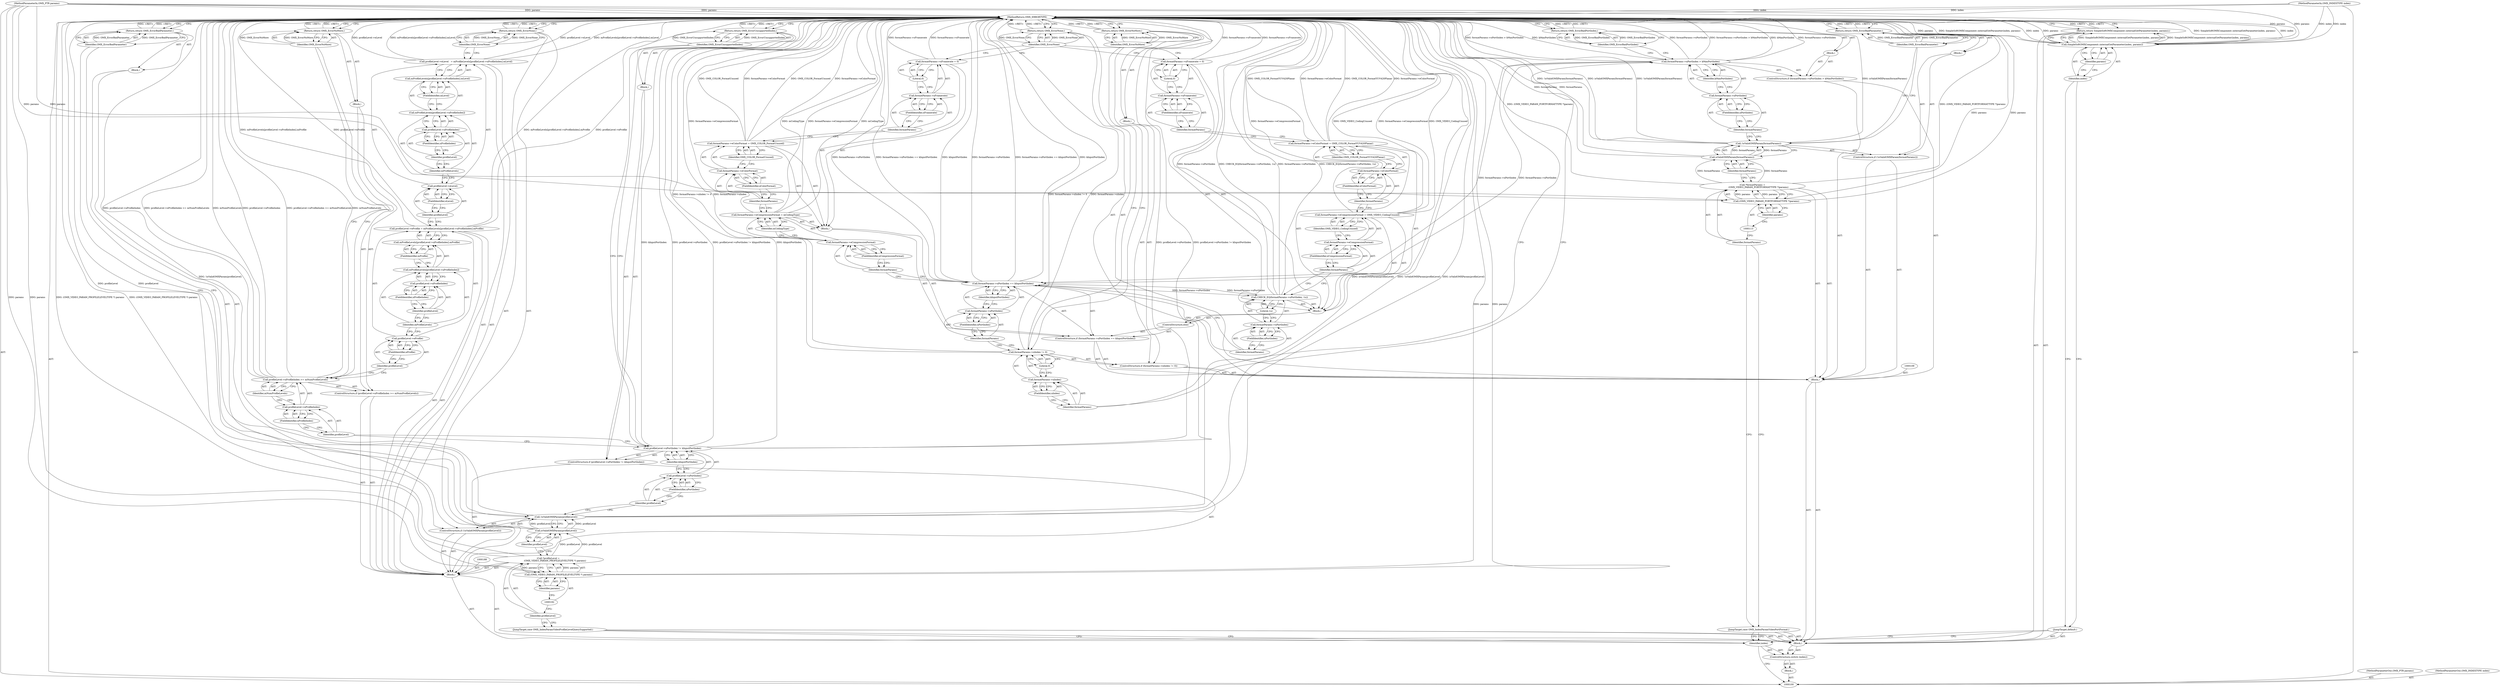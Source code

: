 digraph "0_Android_295c883fe3105b19bcd0f9e07d54c6b589fc5bff_39" {
"1000248" [label="(MethodReturn,OMX_ERRORTYPE)"];
"1000115" [label="(ControlStructure,if (!isValidOMXParam(formatParams)))"];
"1000116" [label="(Call,!isValidOMXParam(formatParams))"];
"1000117" [label="(Call,isValidOMXParam(formatParams))"];
"1000118" [label="(Identifier,formatParams)"];
"1000119" [label="(Block,)"];
"1000120" [label="(Return,return OMX_ErrorBadParameter;)"];
"1000121" [label="(Identifier,OMX_ErrorBadParameter)"];
"1000122" [label="(ControlStructure,if (formatParams->nPortIndex > kMaxPortIndex))"];
"1000123" [label="(Call,formatParams->nPortIndex > kMaxPortIndex)"];
"1000124" [label="(Call,formatParams->nPortIndex)"];
"1000125" [label="(Identifier,formatParams)"];
"1000126" [label="(FieldIdentifier,nPortIndex)"];
"1000127" [label="(Identifier,kMaxPortIndex)"];
"1000128" [label="(Block,)"];
"1000129" [label="(Return,return OMX_ErrorBadPortIndex;)"];
"1000130" [label="(Identifier,OMX_ErrorBadPortIndex)"];
"1000131" [label="(ControlStructure,if (formatParams->nIndex != 0))"];
"1000135" [label="(FieldIdentifier,nIndex)"];
"1000136" [label="(Literal,0)"];
"1000137" [label="(Block,)"];
"1000132" [label="(Call,formatParams->nIndex != 0)"];
"1000133" [label="(Call,formatParams->nIndex)"];
"1000134" [label="(Identifier,formatParams)"];
"1000138" [label="(Return,return OMX_ErrorNoMore;)"];
"1000139" [label="(Identifier,OMX_ErrorNoMore)"];
"1000102" [label="(MethodParameterIn,OMX_PTR params)"];
"1000322" [label="(MethodParameterOut,OMX_PTR params)"];
"1000103" [label="(Block,)"];
"1000101" [label="(MethodParameterIn,OMX_INDEXTYPE index)"];
"1000321" [label="(MethodParameterOut,OMX_INDEXTYPE index)"];
"1000140" [label="(ControlStructure,if (formatParams->nPortIndex == kInputPortIndex))"];
"1000144" [label="(FieldIdentifier,nPortIndex)"];
"1000145" [label="(Identifier,kInputPortIndex)"];
"1000141" [label="(Call,formatParams->nPortIndex == kInputPortIndex)"];
"1000142" [label="(Call,formatParams->nPortIndex)"];
"1000143" [label="(Identifier,formatParams)"];
"1000146" [label="(Block,)"];
"1000147" [label="(Call,formatParams->eCompressionFormat = mCodingType)"];
"1000148" [label="(Call,formatParams->eCompressionFormat)"];
"1000149" [label="(Identifier,formatParams)"];
"1000150" [label="(FieldIdentifier,eCompressionFormat)"];
"1000151" [label="(Identifier,mCodingType)"];
"1000152" [label="(Call,formatParams->eColorFormat = OMX_COLOR_FormatUnused)"];
"1000153" [label="(Call,formatParams->eColorFormat)"];
"1000154" [label="(Identifier,formatParams)"];
"1000155" [label="(FieldIdentifier,eColorFormat)"];
"1000156" [label="(Identifier,OMX_COLOR_FormatUnused)"];
"1000157" [label="(Call,formatParams->xFramerate = 0)"];
"1000158" [label="(Call,formatParams->xFramerate)"];
"1000159" [label="(Identifier,formatParams)"];
"1000160" [label="(FieldIdentifier,xFramerate)"];
"1000161" [label="(Literal,0)"];
"1000162" [label="(ControlStructure,else)"];
"1000163" [label="(Block,)"];
"1000164" [label="(Call,CHECK_EQ(formatParams->nPortIndex, 1u))"];
"1000165" [label="(Call,formatParams->nPortIndex)"];
"1000166" [label="(Identifier,formatParams)"];
"1000167" [label="(FieldIdentifier,nPortIndex)"];
"1000168" [label="(Literal,1u)"];
"1000169" [label="(Call,formatParams->eCompressionFormat = OMX_VIDEO_CodingUnused)"];
"1000170" [label="(Call,formatParams->eCompressionFormat)"];
"1000171" [label="(Identifier,formatParams)"];
"1000172" [label="(FieldIdentifier,eCompressionFormat)"];
"1000173" [label="(Identifier,OMX_VIDEO_CodingUnused)"];
"1000104" [label="(ControlStructure,switch (index))"];
"1000106" [label="(Block,)"];
"1000105" [label="(Identifier,index)"];
"1000174" [label="(Call,formatParams->eColorFormat = OMX_COLOR_FormatYUV420Planar)"];
"1000175" [label="(Call,formatParams->eColorFormat)"];
"1000176" [label="(Identifier,formatParams)"];
"1000177" [label="(FieldIdentifier,eColorFormat)"];
"1000178" [label="(Identifier,OMX_COLOR_FormatYUV420Planar)"];
"1000179" [label="(Call,formatParams->xFramerate = 0)"];
"1000180" [label="(Call,formatParams->xFramerate)"];
"1000181" [label="(Identifier,formatParams)"];
"1000182" [label="(FieldIdentifier,xFramerate)"];
"1000183" [label="(Literal,0)"];
"1000184" [label="(Return,return OMX_ErrorNone;)"];
"1000185" [label="(Identifier,OMX_ErrorNone)"];
"1000186" [label="(JumpTarget,case OMX_IndexParamVideoProfileLevelQuerySupported:)"];
"1000107" [label="(JumpTarget,case OMX_IndexParamVideoPortFormat:)"];
"1000187" [label="(Block,)"];
"1000189" [label="(Call,*profileLevel =\n                   (OMX_VIDEO_PARAM_PROFILELEVELTYPE *) params)"];
"1000190" [label="(Identifier,profileLevel)"];
"1000191" [label="(Call,(OMX_VIDEO_PARAM_PROFILELEVELTYPE *) params)"];
"1000193" [label="(Identifier,params)"];
"1000194" [label="(ControlStructure,if (!isValidOMXParam(profileLevel)))"];
"1000195" [label="(Call,!isValidOMXParam(profileLevel))"];
"1000196" [label="(Call,isValidOMXParam(profileLevel))"];
"1000197" [label="(Identifier,profileLevel)"];
"1000198" [label="(Block,)"];
"1000199" [label="(Return,return OMX_ErrorBadParameter;)"];
"1000200" [label="(Identifier,OMX_ErrorBadParameter)"];
"1000201" [label="(ControlStructure,if (profileLevel->nPortIndex != kInputPortIndex))"];
"1000202" [label="(Call,profileLevel->nPortIndex != kInputPortIndex)"];
"1000203" [label="(Call,profileLevel->nPortIndex)"];
"1000204" [label="(Identifier,profileLevel)"];
"1000205" [label="(FieldIdentifier,nPortIndex)"];
"1000206" [label="(Identifier,kInputPortIndex)"];
"1000207" [label="(Block,)"];
"1000208" [label="(Return,return OMX_ErrorUnsupportedIndex;)"];
"1000209" [label="(Identifier,OMX_ErrorUnsupportedIndex)"];
"1000210" [label="(ControlStructure,if (profileLevel->nProfileIndex >= mNumProfileLevels))"];
"1000214" [label="(FieldIdentifier,nProfileIndex)"];
"1000215" [label="(Identifier,mNumProfileLevels)"];
"1000211" [label="(Call,profileLevel->nProfileIndex >= mNumProfileLevels)"];
"1000212" [label="(Call,profileLevel->nProfileIndex)"];
"1000213" [label="(Identifier,profileLevel)"];
"1000216" [label="(Block,)"];
"1000217" [label="(Return,return OMX_ErrorNoMore;)"];
"1000218" [label="(Identifier,OMX_ErrorNoMore)"];
"1000219" [label="(Call,profileLevel->eProfile = mProfileLevels[profileLevel->nProfileIndex].mProfile)"];
"1000220" [label="(Call,profileLevel->eProfile)"];
"1000221" [label="(Identifier,profileLevel)"];
"1000222" [label="(FieldIdentifier,eProfile)"];
"1000223" [label="(Call,mProfileLevels[profileLevel->nProfileIndex].mProfile)"];
"1000224" [label="(Call,mProfileLevels[profileLevel->nProfileIndex])"];
"1000225" [label="(Identifier,mProfileLevels)"];
"1000226" [label="(Call,profileLevel->nProfileIndex)"];
"1000227" [label="(Identifier,profileLevel)"];
"1000228" [label="(FieldIdentifier,nProfileIndex)"];
"1000229" [label="(FieldIdentifier,mProfile)"];
"1000230" [label="(Call,profileLevel->eLevel   = mProfileLevels[profileLevel->nProfileIndex].mLevel)"];
"1000231" [label="(Call,profileLevel->eLevel)"];
"1000232" [label="(Identifier,profileLevel)"];
"1000233" [label="(FieldIdentifier,eLevel)"];
"1000234" [label="(Call,mProfileLevels[profileLevel->nProfileIndex].mLevel)"];
"1000235" [label="(Call,mProfileLevels[profileLevel->nProfileIndex])"];
"1000236" [label="(Identifier,mProfileLevels)"];
"1000237" [label="(Call,profileLevel->nProfileIndex)"];
"1000238" [label="(Identifier,profileLevel)"];
"1000239" [label="(FieldIdentifier,nProfileIndex)"];
"1000240" [label="(FieldIdentifier,mLevel)"];
"1000241" [label="(Return,return OMX_ErrorNone;)"];
"1000242" [label="(Identifier,OMX_ErrorNone)"];
"1000243" [label="(JumpTarget,default:)"];
"1000244" [label="(Return,return SimpleSoftOMXComponent::internalGetParameter(index, params);)"];
"1000246" [label="(Identifier,index)"];
"1000247" [label="(Identifier,params)"];
"1000245" [label="(Call,SimpleSoftOMXComponent::internalGetParameter(index, params))"];
"1000108" [label="(Block,)"];
"1000110" [label="(Call,*formatParams =\n                 (OMX_VIDEO_PARAM_PORTFORMATTYPE *)params)"];
"1000111" [label="(Identifier,formatParams)"];
"1000112" [label="(Call,(OMX_VIDEO_PARAM_PORTFORMATTYPE *)params)"];
"1000114" [label="(Identifier,params)"];
"1000248" -> "1000100"  [label="AST: "];
"1000248" -> "1000120"  [label="CFG: "];
"1000248" -> "1000129"  [label="CFG: "];
"1000248" -> "1000138"  [label="CFG: "];
"1000248" -> "1000184"  [label="CFG: "];
"1000248" -> "1000199"  [label="CFG: "];
"1000248" -> "1000208"  [label="CFG: "];
"1000248" -> "1000217"  [label="CFG: "];
"1000248" -> "1000241"  [label="CFG: "];
"1000248" -> "1000244"  [label="CFG: "];
"1000164" -> "1000248"  [label="DDG: CHECK_EQ(formatParams->nPortIndex, 1u)"];
"1000164" -> "1000248"  [label="DDG: formatParams->nPortIndex"];
"1000141" -> "1000248"  [label="DDG: formatParams->nPortIndex"];
"1000141" -> "1000248"  [label="DDG: formatParams->nPortIndex == kInputPortIndex"];
"1000141" -> "1000248"  [label="DDG: kInputPortIndex"];
"1000219" -> "1000248"  [label="DDG: mProfileLevels[profileLevel->nProfileIndex].mProfile"];
"1000219" -> "1000248"  [label="DDG: profileLevel->eProfile"];
"1000147" -> "1000248"  [label="DDG: mCodingType"];
"1000147" -> "1000248"  [label="DDG: formatParams->eCompressionFormat"];
"1000157" -> "1000248"  [label="DDG: formatParams->xFramerate"];
"1000211" -> "1000248"  [label="DDG: profileLevel->nProfileIndex"];
"1000211" -> "1000248"  [label="DDG: profileLevel->nProfileIndex >= mNumProfileLevels"];
"1000211" -> "1000248"  [label="DDG: mNumProfileLevels"];
"1000196" -> "1000248"  [label="DDG: profileLevel"];
"1000152" -> "1000248"  [label="DDG: OMX_COLOR_FormatUnused"];
"1000152" -> "1000248"  [label="DDG: formatParams->eColorFormat"];
"1000245" -> "1000248"  [label="DDG: SimpleSoftOMXComponent::internalGetParameter(index, params)"];
"1000245" -> "1000248"  [label="DDG: index"];
"1000245" -> "1000248"  [label="DDG: params"];
"1000174" -> "1000248"  [label="DDG: OMX_COLOR_FormatYUV420Planar"];
"1000174" -> "1000248"  [label="DDG: formatParams->eColorFormat"];
"1000116" -> "1000248"  [label="DDG: isValidOMXParam(formatParams)"];
"1000116" -> "1000248"  [label="DDG: !isValidOMXParam(formatParams)"];
"1000112" -> "1000248"  [label="DDG: params"];
"1000202" -> "1000248"  [label="DDG: kInputPortIndex"];
"1000202" -> "1000248"  [label="DDG: profileLevel->nPortIndex"];
"1000202" -> "1000248"  [label="DDG: profileLevel->nPortIndex != kInputPortIndex"];
"1000123" -> "1000248"  [label="DDG: formatParams->nPortIndex > kMaxPortIndex"];
"1000123" -> "1000248"  [label="DDG: kMaxPortIndex"];
"1000123" -> "1000248"  [label="DDG: formatParams->nPortIndex"];
"1000132" -> "1000248"  [label="DDG: formatParams->nIndex != 0"];
"1000132" -> "1000248"  [label="DDG: formatParams->nIndex"];
"1000195" -> "1000248"  [label="DDG: !isValidOMXParam(profileLevel)"];
"1000195" -> "1000248"  [label="DDG: isValidOMXParam(profileLevel)"];
"1000189" -> "1000248"  [label="DDG: (OMX_VIDEO_PARAM_PROFILELEVELTYPE *) params"];
"1000179" -> "1000248"  [label="DDG: formatParams->xFramerate"];
"1000117" -> "1000248"  [label="DDG: formatParams"];
"1000230" -> "1000248"  [label="DDG: profileLevel->eLevel"];
"1000230" -> "1000248"  [label="DDG: mProfileLevels[profileLevel->nProfileIndex].mLevel"];
"1000102" -> "1000248"  [label="DDG: params"];
"1000110" -> "1000248"  [label="DDG: (OMX_VIDEO_PARAM_PORTFORMATTYPE *)params"];
"1000191" -> "1000248"  [label="DDG: params"];
"1000101" -> "1000248"  [label="DDG: index"];
"1000169" -> "1000248"  [label="DDG: OMX_VIDEO_CodingUnused"];
"1000169" -> "1000248"  [label="DDG: formatParams->eCompressionFormat"];
"1000184" -> "1000248"  [label="DDG: <RET>"];
"1000244" -> "1000248"  [label="DDG: <RET>"];
"1000120" -> "1000248"  [label="DDG: <RET>"];
"1000208" -> "1000248"  [label="DDG: <RET>"];
"1000129" -> "1000248"  [label="DDG: <RET>"];
"1000217" -> "1000248"  [label="DDG: <RET>"];
"1000241" -> "1000248"  [label="DDG: <RET>"];
"1000138" -> "1000248"  [label="DDG: <RET>"];
"1000199" -> "1000248"  [label="DDG: <RET>"];
"1000115" -> "1000108"  [label="AST: "];
"1000116" -> "1000115"  [label="AST: "];
"1000119" -> "1000115"  [label="AST: "];
"1000116" -> "1000115"  [label="AST: "];
"1000116" -> "1000117"  [label="CFG: "];
"1000117" -> "1000116"  [label="AST: "];
"1000121" -> "1000116"  [label="CFG: "];
"1000125" -> "1000116"  [label="CFG: "];
"1000116" -> "1000248"  [label="DDG: isValidOMXParam(formatParams)"];
"1000116" -> "1000248"  [label="DDG: !isValidOMXParam(formatParams)"];
"1000117" -> "1000116"  [label="DDG: formatParams"];
"1000117" -> "1000116"  [label="AST: "];
"1000117" -> "1000118"  [label="CFG: "];
"1000118" -> "1000117"  [label="AST: "];
"1000116" -> "1000117"  [label="CFG: "];
"1000117" -> "1000248"  [label="DDG: formatParams"];
"1000117" -> "1000116"  [label="DDG: formatParams"];
"1000110" -> "1000117"  [label="DDG: formatParams"];
"1000118" -> "1000117"  [label="AST: "];
"1000118" -> "1000110"  [label="CFG: "];
"1000117" -> "1000118"  [label="CFG: "];
"1000119" -> "1000115"  [label="AST: "];
"1000120" -> "1000119"  [label="AST: "];
"1000120" -> "1000119"  [label="AST: "];
"1000120" -> "1000121"  [label="CFG: "];
"1000121" -> "1000120"  [label="AST: "];
"1000248" -> "1000120"  [label="CFG: "];
"1000120" -> "1000248"  [label="DDG: <RET>"];
"1000121" -> "1000120"  [label="DDG: OMX_ErrorBadParameter"];
"1000121" -> "1000120"  [label="AST: "];
"1000121" -> "1000116"  [label="CFG: "];
"1000120" -> "1000121"  [label="CFG: "];
"1000121" -> "1000120"  [label="DDG: OMX_ErrorBadParameter"];
"1000122" -> "1000108"  [label="AST: "];
"1000123" -> "1000122"  [label="AST: "];
"1000128" -> "1000122"  [label="AST: "];
"1000123" -> "1000122"  [label="AST: "];
"1000123" -> "1000127"  [label="CFG: "];
"1000124" -> "1000123"  [label="AST: "];
"1000127" -> "1000123"  [label="AST: "];
"1000130" -> "1000123"  [label="CFG: "];
"1000134" -> "1000123"  [label="CFG: "];
"1000123" -> "1000248"  [label="DDG: formatParams->nPortIndex > kMaxPortIndex"];
"1000123" -> "1000248"  [label="DDG: kMaxPortIndex"];
"1000123" -> "1000248"  [label="DDG: formatParams->nPortIndex"];
"1000123" -> "1000141"  [label="DDG: formatParams->nPortIndex"];
"1000124" -> "1000123"  [label="AST: "];
"1000124" -> "1000126"  [label="CFG: "];
"1000125" -> "1000124"  [label="AST: "];
"1000126" -> "1000124"  [label="AST: "];
"1000127" -> "1000124"  [label="CFG: "];
"1000125" -> "1000124"  [label="AST: "];
"1000125" -> "1000116"  [label="CFG: "];
"1000126" -> "1000125"  [label="CFG: "];
"1000126" -> "1000124"  [label="AST: "];
"1000126" -> "1000125"  [label="CFG: "];
"1000124" -> "1000126"  [label="CFG: "];
"1000127" -> "1000123"  [label="AST: "];
"1000127" -> "1000124"  [label="CFG: "];
"1000123" -> "1000127"  [label="CFG: "];
"1000128" -> "1000122"  [label="AST: "];
"1000129" -> "1000128"  [label="AST: "];
"1000129" -> "1000128"  [label="AST: "];
"1000129" -> "1000130"  [label="CFG: "];
"1000130" -> "1000129"  [label="AST: "];
"1000248" -> "1000129"  [label="CFG: "];
"1000129" -> "1000248"  [label="DDG: <RET>"];
"1000130" -> "1000129"  [label="DDG: OMX_ErrorBadPortIndex"];
"1000130" -> "1000129"  [label="AST: "];
"1000130" -> "1000123"  [label="CFG: "];
"1000129" -> "1000130"  [label="CFG: "];
"1000130" -> "1000129"  [label="DDG: OMX_ErrorBadPortIndex"];
"1000131" -> "1000108"  [label="AST: "];
"1000132" -> "1000131"  [label="AST: "];
"1000137" -> "1000131"  [label="AST: "];
"1000135" -> "1000133"  [label="AST: "];
"1000135" -> "1000134"  [label="CFG: "];
"1000133" -> "1000135"  [label="CFG: "];
"1000136" -> "1000132"  [label="AST: "];
"1000136" -> "1000133"  [label="CFG: "];
"1000132" -> "1000136"  [label="CFG: "];
"1000137" -> "1000131"  [label="AST: "];
"1000138" -> "1000137"  [label="AST: "];
"1000132" -> "1000131"  [label="AST: "];
"1000132" -> "1000136"  [label="CFG: "];
"1000133" -> "1000132"  [label="AST: "];
"1000136" -> "1000132"  [label="AST: "];
"1000139" -> "1000132"  [label="CFG: "];
"1000143" -> "1000132"  [label="CFG: "];
"1000132" -> "1000248"  [label="DDG: formatParams->nIndex != 0"];
"1000132" -> "1000248"  [label="DDG: formatParams->nIndex"];
"1000133" -> "1000132"  [label="AST: "];
"1000133" -> "1000135"  [label="CFG: "];
"1000134" -> "1000133"  [label="AST: "];
"1000135" -> "1000133"  [label="AST: "];
"1000136" -> "1000133"  [label="CFG: "];
"1000134" -> "1000133"  [label="AST: "];
"1000134" -> "1000123"  [label="CFG: "];
"1000135" -> "1000134"  [label="CFG: "];
"1000138" -> "1000137"  [label="AST: "];
"1000138" -> "1000139"  [label="CFG: "];
"1000139" -> "1000138"  [label="AST: "];
"1000248" -> "1000138"  [label="CFG: "];
"1000138" -> "1000248"  [label="DDG: <RET>"];
"1000139" -> "1000138"  [label="DDG: OMX_ErrorNoMore"];
"1000139" -> "1000138"  [label="AST: "];
"1000139" -> "1000132"  [label="CFG: "];
"1000138" -> "1000139"  [label="CFG: "];
"1000139" -> "1000138"  [label="DDG: OMX_ErrorNoMore"];
"1000102" -> "1000100"  [label="AST: "];
"1000102" -> "1000248"  [label="DDG: params"];
"1000102" -> "1000112"  [label="DDG: params"];
"1000102" -> "1000191"  [label="DDG: params"];
"1000102" -> "1000245"  [label="DDG: params"];
"1000322" -> "1000100"  [label="AST: "];
"1000103" -> "1000100"  [label="AST: "];
"1000104" -> "1000103"  [label="AST: "];
"1000101" -> "1000100"  [label="AST: "];
"1000101" -> "1000248"  [label="DDG: index"];
"1000101" -> "1000245"  [label="DDG: index"];
"1000321" -> "1000100"  [label="AST: "];
"1000140" -> "1000108"  [label="AST: "];
"1000141" -> "1000140"  [label="AST: "];
"1000146" -> "1000140"  [label="AST: "];
"1000162" -> "1000140"  [label="AST: "];
"1000144" -> "1000142"  [label="AST: "];
"1000144" -> "1000143"  [label="CFG: "];
"1000142" -> "1000144"  [label="CFG: "];
"1000145" -> "1000141"  [label="AST: "];
"1000145" -> "1000142"  [label="CFG: "];
"1000141" -> "1000145"  [label="CFG: "];
"1000141" -> "1000140"  [label="AST: "];
"1000141" -> "1000145"  [label="CFG: "];
"1000142" -> "1000141"  [label="AST: "];
"1000145" -> "1000141"  [label="AST: "];
"1000149" -> "1000141"  [label="CFG: "];
"1000166" -> "1000141"  [label="CFG: "];
"1000141" -> "1000248"  [label="DDG: formatParams->nPortIndex"];
"1000141" -> "1000248"  [label="DDG: formatParams->nPortIndex == kInputPortIndex"];
"1000141" -> "1000248"  [label="DDG: kInputPortIndex"];
"1000123" -> "1000141"  [label="DDG: formatParams->nPortIndex"];
"1000141" -> "1000164"  [label="DDG: formatParams->nPortIndex"];
"1000142" -> "1000141"  [label="AST: "];
"1000142" -> "1000144"  [label="CFG: "];
"1000143" -> "1000142"  [label="AST: "];
"1000144" -> "1000142"  [label="AST: "];
"1000145" -> "1000142"  [label="CFG: "];
"1000143" -> "1000142"  [label="AST: "];
"1000143" -> "1000132"  [label="CFG: "];
"1000144" -> "1000143"  [label="CFG: "];
"1000146" -> "1000140"  [label="AST: "];
"1000147" -> "1000146"  [label="AST: "];
"1000152" -> "1000146"  [label="AST: "];
"1000157" -> "1000146"  [label="AST: "];
"1000147" -> "1000146"  [label="AST: "];
"1000147" -> "1000151"  [label="CFG: "];
"1000148" -> "1000147"  [label="AST: "];
"1000151" -> "1000147"  [label="AST: "];
"1000154" -> "1000147"  [label="CFG: "];
"1000147" -> "1000248"  [label="DDG: mCodingType"];
"1000147" -> "1000248"  [label="DDG: formatParams->eCompressionFormat"];
"1000148" -> "1000147"  [label="AST: "];
"1000148" -> "1000150"  [label="CFG: "];
"1000149" -> "1000148"  [label="AST: "];
"1000150" -> "1000148"  [label="AST: "];
"1000151" -> "1000148"  [label="CFG: "];
"1000149" -> "1000148"  [label="AST: "];
"1000149" -> "1000141"  [label="CFG: "];
"1000150" -> "1000149"  [label="CFG: "];
"1000150" -> "1000148"  [label="AST: "];
"1000150" -> "1000149"  [label="CFG: "];
"1000148" -> "1000150"  [label="CFG: "];
"1000151" -> "1000147"  [label="AST: "];
"1000151" -> "1000148"  [label="CFG: "];
"1000147" -> "1000151"  [label="CFG: "];
"1000152" -> "1000146"  [label="AST: "];
"1000152" -> "1000156"  [label="CFG: "];
"1000153" -> "1000152"  [label="AST: "];
"1000156" -> "1000152"  [label="AST: "];
"1000159" -> "1000152"  [label="CFG: "];
"1000152" -> "1000248"  [label="DDG: OMX_COLOR_FormatUnused"];
"1000152" -> "1000248"  [label="DDG: formatParams->eColorFormat"];
"1000153" -> "1000152"  [label="AST: "];
"1000153" -> "1000155"  [label="CFG: "];
"1000154" -> "1000153"  [label="AST: "];
"1000155" -> "1000153"  [label="AST: "];
"1000156" -> "1000153"  [label="CFG: "];
"1000154" -> "1000153"  [label="AST: "];
"1000154" -> "1000147"  [label="CFG: "];
"1000155" -> "1000154"  [label="CFG: "];
"1000155" -> "1000153"  [label="AST: "];
"1000155" -> "1000154"  [label="CFG: "];
"1000153" -> "1000155"  [label="CFG: "];
"1000156" -> "1000152"  [label="AST: "];
"1000156" -> "1000153"  [label="CFG: "];
"1000152" -> "1000156"  [label="CFG: "];
"1000157" -> "1000146"  [label="AST: "];
"1000157" -> "1000161"  [label="CFG: "];
"1000158" -> "1000157"  [label="AST: "];
"1000161" -> "1000157"  [label="AST: "];
"1000185" -> "1000157"  [label="CFG: "];
"1000157" -> "1000248"  [label="DDG: formatParams->xFramerate"];
"1000158" -> "1000157"  [label="AST: "];
"1000158" -> "1000160"  [label="CFG: "];
"1000159" -> "1000158"  [label="AST: "];
"1000160" -> "1000158"  [label="AST: "];
"1000161" -> "1000158"  [label="CFG: "];
"1000159" -> "1000158"  [label="AST: "];
"1000159" -> "1000152"  [label="CFG: "];
"1000160" -> "1000159"  [label="CFG: "];
"1000160" -> "1000158"  [label="AST: "];
"1000160" -> "1000159"  [label="CFG: "];
"1000158" -> "1000160"  [label="CFG: "];
"1000161" -> "1000157"  [label="AST: "];
"1000161" -> "1000158"  [label="CFG: "];
"1000157" -> "1000161"  [label="CFG: "];
"1000162" -> "1000140"  [label="AST: "];
"1000163" -> "1000162"  [label="AST: "];
"1000163" -> "1000162"  [label="AST: "];
"1000164" -> "1000163"  [label="AST: "];
"1000169" -> "1000163"  [label="AST: "];
"1000174" -> "1000163"  [label="AST: "];
"1000179" -> "1000163"  [label="AST: "];
"1000164" -> "1000163"  [label="AST: "];
"1000164" -> "1000168"  [label="CFG: "];
"1000165" -> "1000164"  [label="AST: "];
"1000168" -> "1000164"  [label="AST: "];
"1000171" -> "1000164"  [label="CFG: "];
"1000164" -> "1000248"  [label="DDG: CHECK_EQ(formatParams->nPortIndex, 1u)"];
"1000164" -> "1000248"  [label="DDG: formatParams->nPortIndex"];
"1000141" -> "1000164"  [label="DDG: formatParams->nPortIndex"];
"1000165" -> "1000164"  [label="AST: "];
"1000165" -> "1000167"  [label="CFG: "];
"1000166" -> "1000165"  [label="AST: "];
"1000167" -> "1000165"  [label="AST: "];
"1000168" -> "1000165"  [label="CFG: "];
"1000166" -> "1000165"  [label="AST: "];
"1000166" -> "1000141"  [label="CFG: "];
"1000167" -> "1000166"  [label="CFG: "];
"1000167" -> "1000165"  [label="AST: "];
"1000167" -> "1000166"  [label="CFG: "];
"1000165" -> "1000167"  [label="CFG: "];
"1000168" -> "1000164"  [label="AST: "];
"1000168" -> "1000165"  [label="CFG: "];
"1000164" -> "1000168"  [label="CFG: "];
"1000169" -> "1000163"  [label="AST: "];
"1000169" -> "1000173"  [label="CFG: "];
"1000170" -> "1000169"  [label="AST: "];
"1000173" -> "1000169"  [label="AST: "];
"1000176" -> "1000169"  [label="CFG: "];
"1000169" -> "1000248"  [label="DDG: OMX_VIDEO_CodingUnused"];
"1000169" -> "1000248"  [label="DDG: formatParams->eCompressionFormat"];
"1000170" -> "1000169"  [label="AST: "];
"1000170" -> "1000172"  [label="CFG: "];
"1000171" -> "1000170"  [label="AST: "];
"1000172" -> "1000170"  [label="AST: "];
"1000173" -> "1000170"  [label="CFG: "];
"1000171" -> "1000170"  [label="AST: "];
"1000171" -> "1000164"  [label="CFG: "];
"1000172" -> "1000171"  [label="CFG: "];
"1000172" -> "1000170"  [label="AST: "];
"1000172" -> "1000171"  [label="CFG: "];
"1000170" -> "1000172"  [label="CFG: "];
"1000173" -> "1000169"  [label="AST: "];
"1000173" -> "1000170"  [label="CFG: "];
"1000169" -> "1000173"  [label="CFG: "];
"1000104" -> "1000103"  [label="AST: "];
"1000105" -> "1000104"  [label="AST: "];
"1000106" -> "1000104"  [label="AST: "];
"1000106" -> "1000104"  [label="AST: "];
"1000107" -> "1000106"  [label="AST: "];
"1000108" -> "1000106"  [label="AST: "];
"1000186" -> "1000106"  [label="AST: "];
"1000187" -> "1000106"  [label="AST: "];
"1000243" -> "1000106"  [label="AST: "];
"1000244" -> "1000106"  [label="AST: "];
"1000105" -> "1000104"  [label="AST: "];
"1000105" -> "1000100"  [label="CFG: "];
"1000107" -> "1000105"  [label="CFG: "];
"1000186" -> "1000105"  [label="CFG: "];
"1000243" -> "1000105"  [label="CFG: "];
"1000174" -> "1000163"  [label="AST: "];
"1000174" -> "1000178"  [label="CFG: "];
"1000175" -> "1000174"  [label="AST: "];
"1000178" -> "1000174"  [label="AST: "];
"1000181" -> "1000174"  [label="CFG: "];
"1000174" -> "1000248"  [label="DDG: OMX_COLOR_FormatYUV420Planar"];
"1000174" -> "1000248"  [label="DDG: formatParams->eColorFormat"];
"1000175" -> "1000174"  [label="AST: "];
"1000175" -> "1000177"  [label="CFG: "];
"1000176" -> "1000175"  [label="AST: "];
"1000177" -> "1000175"  [label="AST: "];
"1000178" -> "1000175"  [label="CFG: "];
"1000176" -> "1000175"  [label="AST: "];
"1000176" -> "1000169"  [label="CFG: "];
"1000177" -> "1000176"  [label="CFG: "];
"1000177" -> "1000175"  [label="AST: "];
"1000177" -> "1000176"  [label="CFG: "];
"1000175" -> "1000177"  [label="CFG: "];
"1000178" -> "1000174"  [label="AST: "];
"1000178" -> "1000175"  [label="CFG: "];
"1000174" -> "1000178"  [label="CFG: "];
"1000179" -> "1000163"  [label="AST: "];
"1000179" -> "1000183"  [label="CFG: "];
"1000180" -> "1000179"  [label="AST: "];
"1000183" -> "1000179"  [label="AST: "];
"1000185" -> "1000179"  [label="CFG: "];
"1000179" -> "1000248"  [label="DDG: formatParams->xFramerate"];
"1000180" -> "1000179"  [label="AST: "];
"1000180" -> "1000182"  [label="CFG: "];
"1000181" -> "1000180"  [label="AST: "];
"1000182" -> "1000180"  [label="AST: "];
"1000183" -> "1000180"  [label="CFG: "];
"1000181" -> "1000180"  [label="AST: "];
"1000181" -> "1000174"  [label="CFG: "];
"1000182" -> "1000181"  [label="CFG: "];
"1000182" -> "1000180"  [label="AST: "];
"1000182" -> "1000181"  [label="CFG: "];
"1000180" -> "1000182"  [label="CFG: "];
"1000183" -> "1000179"  [label="AST: "];
"1000183" -> "1000180"  [label="CFG: "];
"1000179" -> "1000183"  [label="CFG: "];
"1000184" -> "1000108"  [label="AST: "];
"1000184" -> "1000185"  [label="CFG: "];
"1000185" -> "1000184"  [label="AST: "];
"1000248" -> "1000184"  [label="CFG: "];
"1000184" -> "1000248"  [label="DDG: <RET>"];
"1000185" -> "1000184"  [label="DDG: OMX_ErrorNone"];
"1000185" -> "1000184"  [label="AST: "];
"1000185" -> "1000157"  [label="CFG: "];
"1000185" -> "1000179"  [label="CFG: "];
"1000184" -> "1000185"  [label="CFG: "];
"1000185" -> "1000184"  [label="DDG: OMX_ErrorNone"];
"1000186" -> "1000106"  [label="AST: "];
"1000186" -> "1000105"  [label="CFG: "];
"1000190" -> "1000186"  [label="CFG: "];
"1000107" -> "1000106"  [label="AST: "];
"1000107" -> "1000105"  [label="CFG: "];
"1000111" -> "1000107"  [label="CFG: "];
"1000187" -> "1000106"  [label="AST: "];
"1000188" -> "1000187"  [label="AST: "];
"1000189" -> "1000187"  [label="AST: "];
"1000194" -> "1000187"  [label="AST: "];
"1000201" -> "1000187"  [label="AST: "];
"1000210" -> "1000187"  [label="AST: "];
"1000219" -> "1000187"  [label="AST: "];
"1000230" -> "1000187"  [label="AST: "];
"1000241" -> "1000187"  [label="AST: "];
"1000189" -> "1000187"  [label="AST: "];
"1000189" -> "1000191"  [label="CFG: "];
"1000190" -> "1000189"  [label="AST: "];
"1000191" -> "1000189"  [label="AST: "];
"1000197" -> "1000189"  [label="CFG: "];
"1000189" -> "1000248"  [label="DDG: (OMX_VIDEO_PARAM_PROFILELEVELTYPE *) params"];
"1000191" -> "1000189"  [label="DDG: params"];
"1000189" -> "1000196"  [label="DDG: profileLevel"];
"1000190" -> "1000189"  [label="AST: "];
"1000190" -> "1000186"  [label="CFG: "];
"1000192" -> "1000190"  [label="CFG: "];
"1000191" -> "1000189"  [label="AST: "];
"1000191" -> "1000193"  [label="CFG: "];
"1000192" -> "1000191"  [label="AST: "];
"1000193" -> "1000191"  [label="AST: "];
"1000189" -> "1000191"  [label="CFG: "];
"1000191" -> "1000248"  [label="DDG: params"];
"1000191" -> "1000189"  [label="DDG: params"];
"1000102" -> "1000191"  [label="DDG: params"];
"1000193" -> "1000191"  [label="AST: "];
"1000193" -> "1000192"  [label="CFG: "];
"1000191" -> "1000193"  [label="CFG: "];
"1000194" -> "1000187"  [label="AST: "];
"1000195" -> "1000194"  [label="AST: "];
"1000198" -> "1000194"  [label="AST: "];
"1000195" -> "1000194"  [label="AST: "];
"1000195" -> "1000196"  [label="CFG: "];
"1000196" -> "1000195"  [label="AST: "];
"1000200" -> "1000195"  [label="CFG: "];
"1000204" -> "1000195"  [label="CFG: "];
"1000195" -> "1000248"  [label="DDG: !isValidOMXParam(profileLevel)"];
"1000195" -> "1000248"  [label="DDG: isValidOMXParam(profileLevel)"];
"1000196" -> "1000195"  [label="DDG: profileLevel"];
"1000196" -> "1000195"  [label="AST: "];
"1000196" -> "1000197"  [label="CFG: "];
"1000197" -> "1000196"  [label="AST: "];
"1000195" -> "1000196"  [label="CFG: "];
"1000196" -> "1000248"  [label="DDG: profileLevel"];
"1000196" -> "1000195"  [label="DDG: profileLevel"];
"1000189" -> "1000196"  [label="DDG: profileLevel"];
"1000197" -> "1000196"  [label="AST: "];
"1000197" -> "1000189"  [label="CFG: "];
"1000196" -> "1000197"  [label="CFG: "];
"1000198" -> "1000194"  [label="AST: "];
"1000199" -> "1000198"  [label="AST: "];
"1000199" -> "1000198"  [label="AST: "];
"1000199" -> "1000200"  [label="CFG: "];
"1000200" -> "1000199"  [label="AST: "];
"1000248" -> "1000199"  [label="CFG: "];
"1000199" -> "1000248"  [label="DDG: <RET>"];
"1000200" -> "1000199"  [label="DDG: OMX_ErrorBadParameter"];
"1000200" -> "1000199"  [label="AST: "];
"1000200" -> "1000195"  [label="CFG: "];
"1000199" -> "1000200"  [label="CFG: "];
"1000200" -> "1000199"  [label="DDG: OMX_ErrorBadParameter"];
"1000201" -> "1000187"  [label="AST: "];
"1000202" -> "1000201"  [label="AST: "];
"1000207" -> "1000201"  [label="AST: "];
"1000202" -> "1000201"  [label="AST: "];
"1000202" -> "1000206"  [label="CFG: "];
"1000203" -> "1000202"  [label="AST: "];
"1000206" -> "1000202"  [label="AST: "];
"1000209" -> "1000202"  [label="CFG: "];
"1000213" -> "1000202"  [label="CFG: "];
"1000202" -> "1000248"  [label="DDG: kInputPortIndex"];
"1000202" -> "1000248"  [label="DDG: profileLevel->nPortIndex"];
"1000202" -> "1000248"  [label="DDG: profileLevel->nPortIndex != kInputPortIndex"];
"1000203" -> "1000202"  [label="AST: "];
"1000203" -> "1000205"  [label="CFG: "];
"1000204" -> "1000203"  [label="AST: "];
"1000205" -> "1000203"  [label="AST: "];
"1000206" -> "1000203"  [label="CFG: "];
"1000204" -> "1000203"  [label="AST: "];
"1000204" -> "1000195"  [label="CFG: "];
"1000205" -> "1000204"  [label="CFG: "];
"1000205" -> "1000203"  [label="AST: "];
"1000205" -> "1000204"  [label="CFG: "];
"1000203" -> "1000205"  [label="CFG: "];
"1000206" -> "1000202"  [label="AST: "];
"1000206" -> "1000203"  [label="CFG: "];
"1000202" -> "1000206"  [label="CFG: "];
"1000207" -> "1000201"  [label="AST: "];
"1000208" -> "1000207"  [label="AST: "];
"1000208" -> "1000207"  [label="AST: "];
"1000208" -> "1000209"  [label="CFG: "];
"1000209" -> "1000208"  [label="AST: "];
"1000248" -> "1000208"  [label="CFG: "];
"1000208" -> "1000248"  [label="DDG: <RET>"];
"1000209" -> "1000208"  [label="DDG: OMX_ErrorUnsupportedIndex"];
"1000209" -> "1000208"  [label="AST: "];
"1000209" -> "1000202"  [label="CFG: "];
"1000208" -> "1000209"  [label="CFG: "];
"1000209" -> "1000208"  [label="DDG: OMX_ErrorUnsupportedIndex"];
"1000210" -> "1000187"  [label="AST: "];
"1000211" -> "1000210"  [label="AST: "];
"1000216" -> "1000210"  [label="AST: "];
"1000214" -> "1000212"  [label="AST: "];
"1000214" -> "1000213"  [label="CFG: "];
"1000212" -> "1000214"  [label="CFG: "];
"1000215" -> "1000211"  [label="AST: "];
"1000215" -> "1000212"  [label="CFG: "];
"1000211" -> "1000215"  [label="CFG: "];
"1000211" -> "1000210"  [label="AST: "];
"1000211" -> "1000215"  [label="CFG: "];
"1000212" -> "1000211"  [label="AST: "];
"1000215" -> "1000211"  [label="AST: "];
"1000218" -> "1000211"  [label="CFG: "];
"1000221" -> "1000211"  [label="CFG: "];
"1000211" -> "1000248"  [label="DDG: profileLevel->nProfileIndex"];
"1000211" -> "1000248"  [label="DDG: profileLevel->nProfileIndex >= mNumProfileLevels"];
"1000211" -> "1000248"  [label="DDG: mNumProfileLevels"];
"1000212" -> "1000211"  [label="AST: "];
"1000212" -> "1000214"  [label="CFG: "];
"1000213" -> "1000212"  [label="AST: "];
"1000214" -> "1000212"  [label="AST: "];
"1000215" -> "1000212"  [label="CFG: "];
"1000213" -> "1000212"  [label="AST: "];
"1000213" -> "1000202"  [label="CFG: "];
"1000214" -> "1000213"  [label="CFG: "];
"1000216" -> "1000210"  [label="AST: "];
"1000217" -> "1000216"  [label="AST: "];
"1000217" -> "1000216"  [label="AST: "];
"1000217" -> "1000218"  [label="CFG: "];
"1000218" -> "1000217"  [label="AST: "];
"1000248" -> "1000217"  [label="CFG: "];
"1000217" -> "1000248"  [label="DDG: <RET>"];
"1000218" -> "1000217"  [label="DDG: OMX_ErrorNoMore"];
"1000218" -> "1000217"  [label="AST: "];
"1000218" -> "1000211"  [label="CFG: "];
"1000217" -> "1000218"  [label="CFG: "];
"1000218" -> "1000217"  [label="DDG: OMX_ErrorNoMore"];
"1000219" -> "1000187"  [label="AST: "];
"1000219" -> "1000223"  [label="CFG: "];
"1000220" -> "1000219"  [label="AST: "];
"1000223" -> "1000219"  [label="AST: "];
"1000232" -> "1000219"  [label="CFG: "];
"1000219" -> "1000248"  [label="DDG: mProfileLevels[profileLevel->nProfileIndex].mProfile"];
"1000219" -> "1000248"  [label="DDG: profileLevel->eProfile"];
"1000220" -> "1000219"  [label="AST: "];
"1000220" -> "1000222"  [label="CFG: "];
"1000221" -> "1000220"  [label="AST: "];
"1000222" -> "1000220"  [label="AST: "];
"1000225" -> "1000220"  [label="CFG: "];
"1000221" -> "1000220"  [label="AST: "];
"1000221" -> "1000211"  [label="CFG: "];
"1000222" -> "1000221"  [label="CFG: "];
"1000222" -> "1000220"  [label="AST: "];
"1000222" -> "1000221"  [label="CFG: "];
"1000220" -> "1000222"  [label="CFG: "];
"1000223" -> "1000219"  [label="AST: "];
"1000223" -> "1000229"  [label="CFG: "];
"1000224" -> "1000223"  [label="AST: "];
"1000229" -> "1000223"  [label="AST: "];
"1000219" -> "1000223"  [label="CFG: "];
"1000224" -> "1000223"  [label="AST: "];
"1000224" -> "1000226"  [label="CFG: "];
"1000225" -> "1000224"  [label="AST: "];
"1000226" -> "1000224"  [label="AST: "];
"1000229" -> "1000224"  [label="CFG: "];
"1000225" -> "1000224"  [label="AST: "];
"1000225" -> "1000220"  [label="CFG: "];
"1000227" -> "1000225"  [label="CFG: "];
"1000226" -> "1000224"  [label="AST: "];
"1000226" -> "1000228"  [label="CFG: "];
"1000227" -> "1000226"  [label="AST: "];
"1000228" -> "1000226"  [label="AST: "];
"1000224" -> "1000226"  [label="CFG: "];
"1000227" -> "1000226"  [label="AST: "];
"1000227" -> "1000225"  [label="CFG: "];
"1000228" -> "1000227"  [label="CFG: "];
"1000228" -> "1000226"  [label="AST: "];
"1000228" -> "1000227"  [label="CFG: "];
"1000226" -> "1000228"  [label="CFG: "];
"1000229" -> "1000223"  [label="AST: "];
"1000229" -> "1000224"  [label="CFG: "];
"1000223" -> "1000229"  [label="CFG: "];
"1000230" -> "1000187"  [label="AST: "];
"1000230" -> "1000234"  [label="CFG: "];
"1000231" -> "1000230"  [label="AST: "];
"1000234" -> "1000230"  [label="AST: "];
"1000242" -> "1000230"  [label="CFG: "];
"1000230" -> "1000248"  [label="DDG: profileLevel->eLevel"];
"1000230" -> "1000248"  [label="DDG: mProfileLevels[profileLevel->nProfileIndex].mLevel"];
"1000231" -> "1000230"  [label="AST: "];
"1000231" -> "1000233"  [label="CFG: "];
"1000232" -> "1000231"  [label="AST: "];
"1000233" -> "1000231"  [label="AST: "];
"1000236" -> "1000231"  [label="CFG: "];
"1000232" -> "1000231"  [label="AST: "];
"1000232" -> "1000219"  [label="CFG: "];
"1000233" -> "1000232"  [label="CFG: "];
"1000233" -> "1000231"  [label="AST: "];
"1000233" -> "1000232"  [label="CFG: "];
"1000231" -> "1000233"  [label="CFG: "];
"1000234" -> "1000230"  [label="AST: "];
"1000234" -> "1000240"  [label="CFG: "];
"1000235" -> "1000234"  [label="AST: "];
"1000240" -> "1000234"  [label="AST: "];
"1000230" -> "1000234"  [label="CFG: "];
"1000235" -> "1000234"  [label="AST: "];
"1000235" -> "1000237"  [label="CFG: "];
"1000236" -> "1000235"  [label="AST: "];
"1000237" -> "1000235"  [label="AST: "];
"1000240" -> "1000235"  [label="CFG: "];
"1000236" -> "1000235"  [label="AST: "];
"1000236" -> "1000231"  [label="CFG: "];
"1000238" -> "1000236"  [label="CFG: "];
"1000237" -> "1000235"  [label="AST: "];
"1000237" -> "1000239"  [label="CFG: "];
"1000238" -> "1000237"  [label="AST: "];
"1000239" -> "1000237"  [label="AST: "];
"1000235" -> "1000237"  [label="CFG: "];
"1000238" -> "1000237"  [label="AST: "];
"1000238" -> "1000236"  [label="CFG: "];
"1000239" -> "1000238"  [label="CFG: "];
"1000239" -> "1000237"  [label="AST: "];
"1000239" -> "1000238"  [label="CFG: "];
"1000237" -> "1000239"  [label="CFG: "];
"1000240" -> "1000234"  [label="AST: "];
"1000240" -> "1000235"  [label="CFG: "];
"1000234" -> "1000240"  [label="CFG: "];
"1000241" -> "1000187"  [label="AST: "];
"1000241" -> "1000242"  [label="CFG: "];
"1000242" -> "1000241"  [label="AST: "];
"1000248" -> "1000241"  [label="CFG: "];
"1000241" -> "1000248"  [label="DDG: <RET>"];
"1000242" -> "1000241"  [label="DDG: OMX_ErrorNone"];
"1000242" -> "1000241"  [label="AST: "];
"1000242" -> "1000230"  [label="CFG: "];
"1000241" -> "1000242"  [label="CFG: "];
"1000242" -> "1000241"  [label="DDG: OMX_ErrorNone"];
"1000243" -> "1000106"  [label="AST: "];
"1000243" -> "1000105"  [label="CFG: "];
"1000246" -> "1000243"  [label="CFG: "];
"1000244" -> "1000106"  [label="AST: "];
"1000244" -> "1000245"  [label="CFG: "];
"1000245" -> "1000244"  [label="AST: "];
"1000248" -> "1000244"  [label="CFG: "];
"1000244" -> "1000248"  [label="DDG: <RET>"];
"1000245" -> "1000244"  [label="DDG: SimpleSoftOMXComponent::internalGetParameter(index, params)"];
"1000246" -> "1000245"  [label="AST: "];
"1000246" -> "1000243"  [label="CFG: "];
"1000247" -> "1000246"  [label="CFG: "];
"1000247" -> "1000245"  [label="AST: "];
"1000247" -> "1000246"  [label="CFG: "];
"1000245" -> "1000247"  [label="CFG: "];
"1000245" -> "1000244"  [label="AST: "];
"1000245" -> "1000247"  [label="CFG: "];
"1000246" -> "1000245"  [label="AST: "];
"1000247" -> "1000245"  [label="AST: "];
"1000244" -> "1000245"  [label="CFG: "];
"1000245" -> "1000248"  [label="DDG: SimpleSoftOMXComponent::internalGetParameter(index, params)"];
"1000245" -> "1000248"  [label="DDG: index"];
"1000245" -> "1000248"  [label="DDG: params"];
"1000245" -> "1000244"  [label="DDG: SimpleSoftOMXComponent::internalGetParameter(index, params)"];
"1000101" -> "1000245"  [label="DDG: index"];
"1000102" -> "1000245"  [label="DDG: params"];
"1000108" -> "1000106"  [label="AST: "];
"1000109" -> "1000108"  [label="AST: "];
"1000110" -> "1000108"  [label="AST: "];
"1000115" -> "1000108"  [label="AST: "];
"1000122" -> "1000108"  [label="AST: "];
"1000131" -> "1000108"  [label="AST: "];
"1000140" -> "1000108"  [label="AST: "];
"1000184" -> "1000108"  [label="AST: "];
"1000110" -> "1000108"  [label="AST: "];
"1000110" -> "1000112"  [label="CFG: "];
"1000111" -> "1000110"  [label="AST: "];
"1000112" -> "1000110"  [label="AST: "];
"1000118" -> "1000110"  [label="CFG: "];
"1000110" -> "1000248"  [label="DDG: (OMX_VIDEO_PARAM_PORTFORMATTYPE *)params"];
"1000112" -> "1000110"  [label="DDG: params"];
"1000110" -> "1000117"  [label="DDG: formatParams"];
"1000111" -> "1000110"  [label="AST: "];
"1000111" -> "1000107"  [label="CFG: "];
"1000113" -> "1000111"  [label="CFG: "];
"1000112" -> "1000110"  [label="AST: "];
"1000112" -> "1000114"  [label="CFG: "];
"1000113" -> "1000112"  [label="AST: "];
"1000114" -> "1000112"  [label="AST: "];
"1000110" -> "1000112"  [label="CFG: "];
"1000112" -> "1000248"  [label="DDG: params"];
"1000112" -> "1000110"  [label="DDG: params"];
"1000102" -> "1000112"  [label="DDG: params"];
"1000114" -> "1000112"  [label="AST: "];
"1000114" -> "1000113"  [label="CFG: "];
"1000112" -> "1000114"  [label="CFG: "];
}
